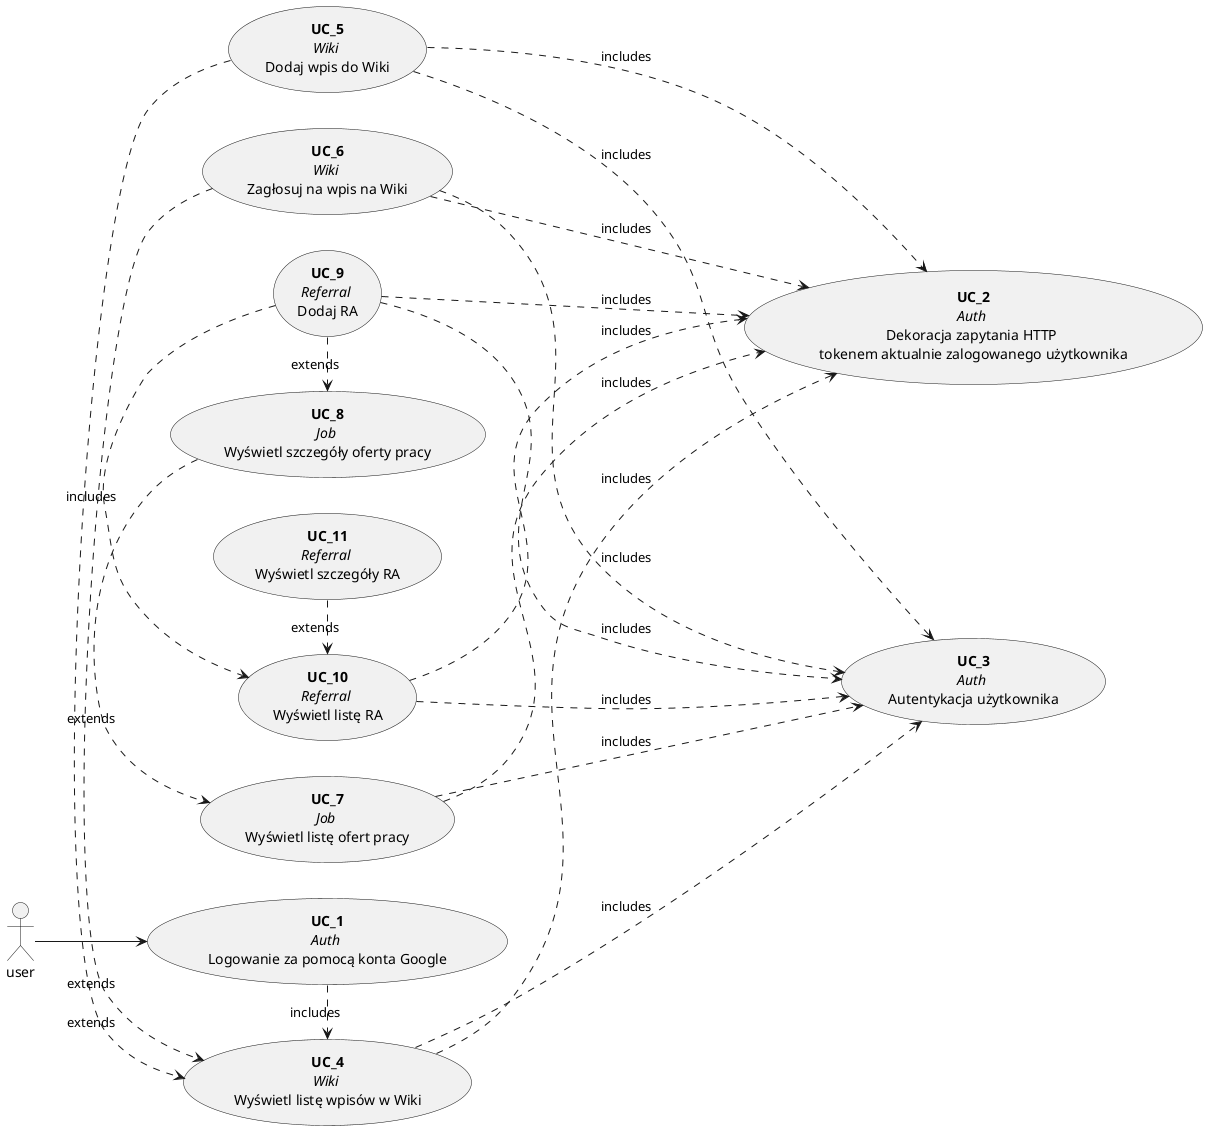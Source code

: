 @startuml
left to right direction

actor user

  usecase UC_1 as "**UC_1**
  // Auth // 
  Logowanie za pomocą konta Google"
  usecase UC_2 as "**UC_2** 
  // Auth // 
  Dekoracja zapytania HTTP 
  tokenem aktualnie zalogowanego użytkownika"
  usecase UC_3 as "**UC_3** 
  // Auth // 
  Autentykacja użytkownika"


  usecase UC_4 as "**UC_4** 
  // Wiki // 
  Wyświetl listę wpisów w Wiki"
  usecase UC_5 as "**UC_5** 
  // Wiki // 
  Dodaj wpis do Wiki"
  usecase UC_6 as "**UC_6** 
  // Wiki // 
  Zagłosuj na wpis na Wiki"

  usecase UC_7 as "**UC_7** 
  // Job // 
  Wyświetl listę ofert pracy"
  usecase UC_8 as "**UC_8** 
  // Job // 
  Wyświetl szczegóły oferty pracy"

  usecase UC_9 as "**UC_9** 
  // Referral // 
  Dodaj RA"
  usecase UC_10 as "**UC_10** 
  // Referral // 
  Wyświetl listę RA"
  usecase UC_11 as "**UC_11** 
  // Referral // 
  Wyświetl szczegóły RA"


    UC_5 .> UC_4 : extends
    UC_6 .> UC_4 : extends
    UC_8 .> UC_7 : extends
    UC_9 .> UC_8 : extends
    UC_9 .> UC_10 : includes
    UC_11 .> UC_10 : extends


    user --> UC_1
    UC_1 .> UC_4 : includes

    UC_4 ....> UC_2 : includes
    UC_4 ....> UC_3 : includes

    UC_5 ....> UC_2 : includes
    UC_5 ....> UC_3 : includes

    UC_6 ....> UC_2 : includes
    UC_6 ....> UC_3 : includes

    UC_7 ....> UC_2 : includes
    UC_7 ....> UC_3 : includes

    UC_9 ....> UC_2 : includes
    UC_9 ....> UC_3 : includes

    UC_10 ....> UC_2 : includes
    UC_10 ....> UC_3 : includes

    
@enduml